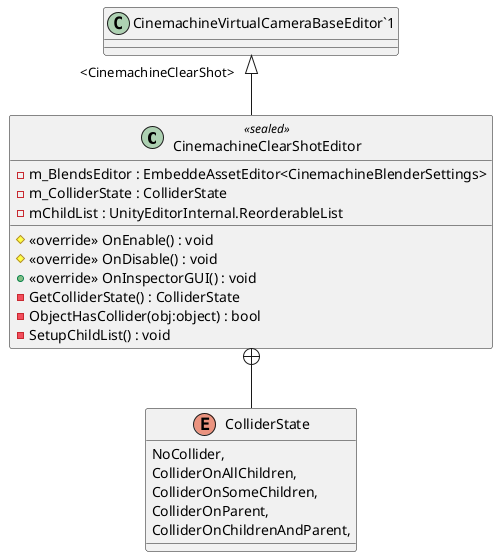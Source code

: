 @startuml
class CinemachineClearShotEditor <<sealed>> {
    - m_BlendsEditor : EmbeddeAssetEditor<CinemachineBlenderSettings>
    - m_ColliderState : ColliderState
    - mChildList : UnityEditorInternal.ReorderableList
    # <<override>> OnEnable() : void
    # <<override>> OnDisable() : void
    + <<override>> OnInspectorGUI() : void
    - GetColliderState() : ColliderState
    - ObjectHasCollider(obj:object) : bool
    - SetupChildList() : void
}
enum ColliderState {
    NoCollider,
    ColliderOnAllChildren,
    ColliderOnSomeChildren,
    ColliderOnParent,
    ColliderOnChildrenAndParent,
}
"CinemachineVirtualCameraBaseEditor`1" "<CinemachineClearShot>" <|-- CinemachineClearShotEditor
CinemachineClearShotEditor +-- ColliderState
@enduml
